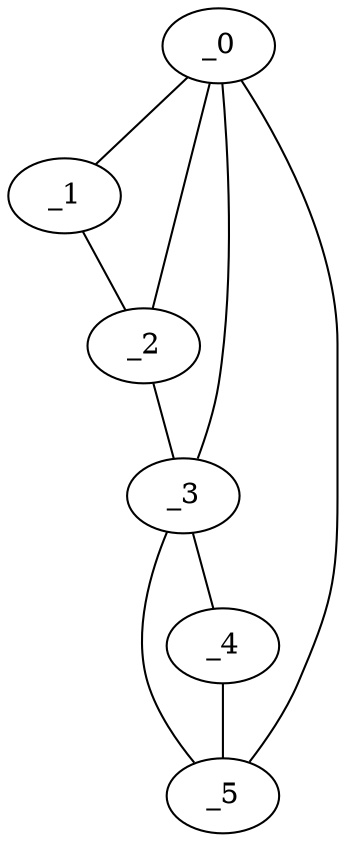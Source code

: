 graph "obj36__0.gxl" {
	_0	 [x=62,
		y=24];
	_1	 [x=75,
		y=104];
	_0 -- _1	 [valence=1];
	_2	 [x=81,
		y=102];
	_0 -- _2	 [valence=1];
	_3	 [x=104,
		y=89];
	_0 -- _3	 [valence=2];
	_5	 [x=115,
		y=74];
	_0 -- _5	 [valence=1];
	_1 -- _2	 [valence=1];
	_2 -- _3	 [valence=1];
	_4	 [x=110,
		y=84];
	_3 -- _4	 [valence=1];
	_3 -- _5	 [valence=1];
	_4 -- _5	 [valence=1];
}
